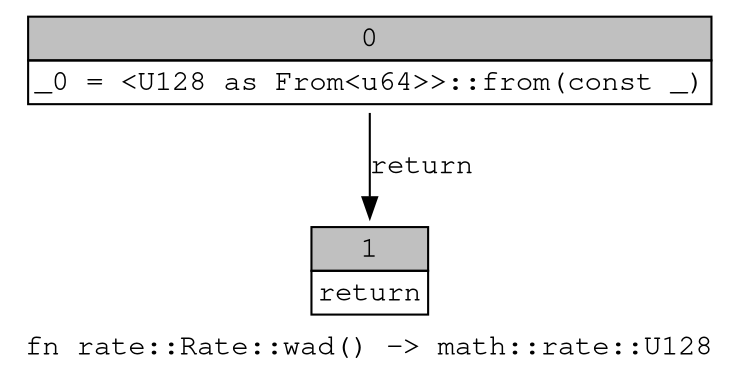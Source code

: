 digraph Mir_0_181 {
    graph [fontname="Courier, monospace"];
    node [fontname="Courier, monospace"];
    edge [fontname="Courier, monospace"];
    label=<fn rate::Rate::wad() -&gt; math::rate::U128<br align="left"/>>;
    bb0__0_181 [shape="none", label=<<table border="0" cellborder="1" cellspacing="0"><tr><td bgcolor="gray" align="center" colspan="1">0</td></tr><tr><td align="left">_0 = &lt;U128 as From&lt;u64&gt;&gt;::from(const _)</td></tr></table>>];
    bb1__0_181 [shape="none", label=<<table border="0" cellborder="1" cellspacing="0"><tr><td bgcolor="gray" align="center" colspan="1">1</td></tr><tr><td align="left">return</td></tr></table>>];
    bb0__0_181 -> bb1__0_181 [label="return"];
}

